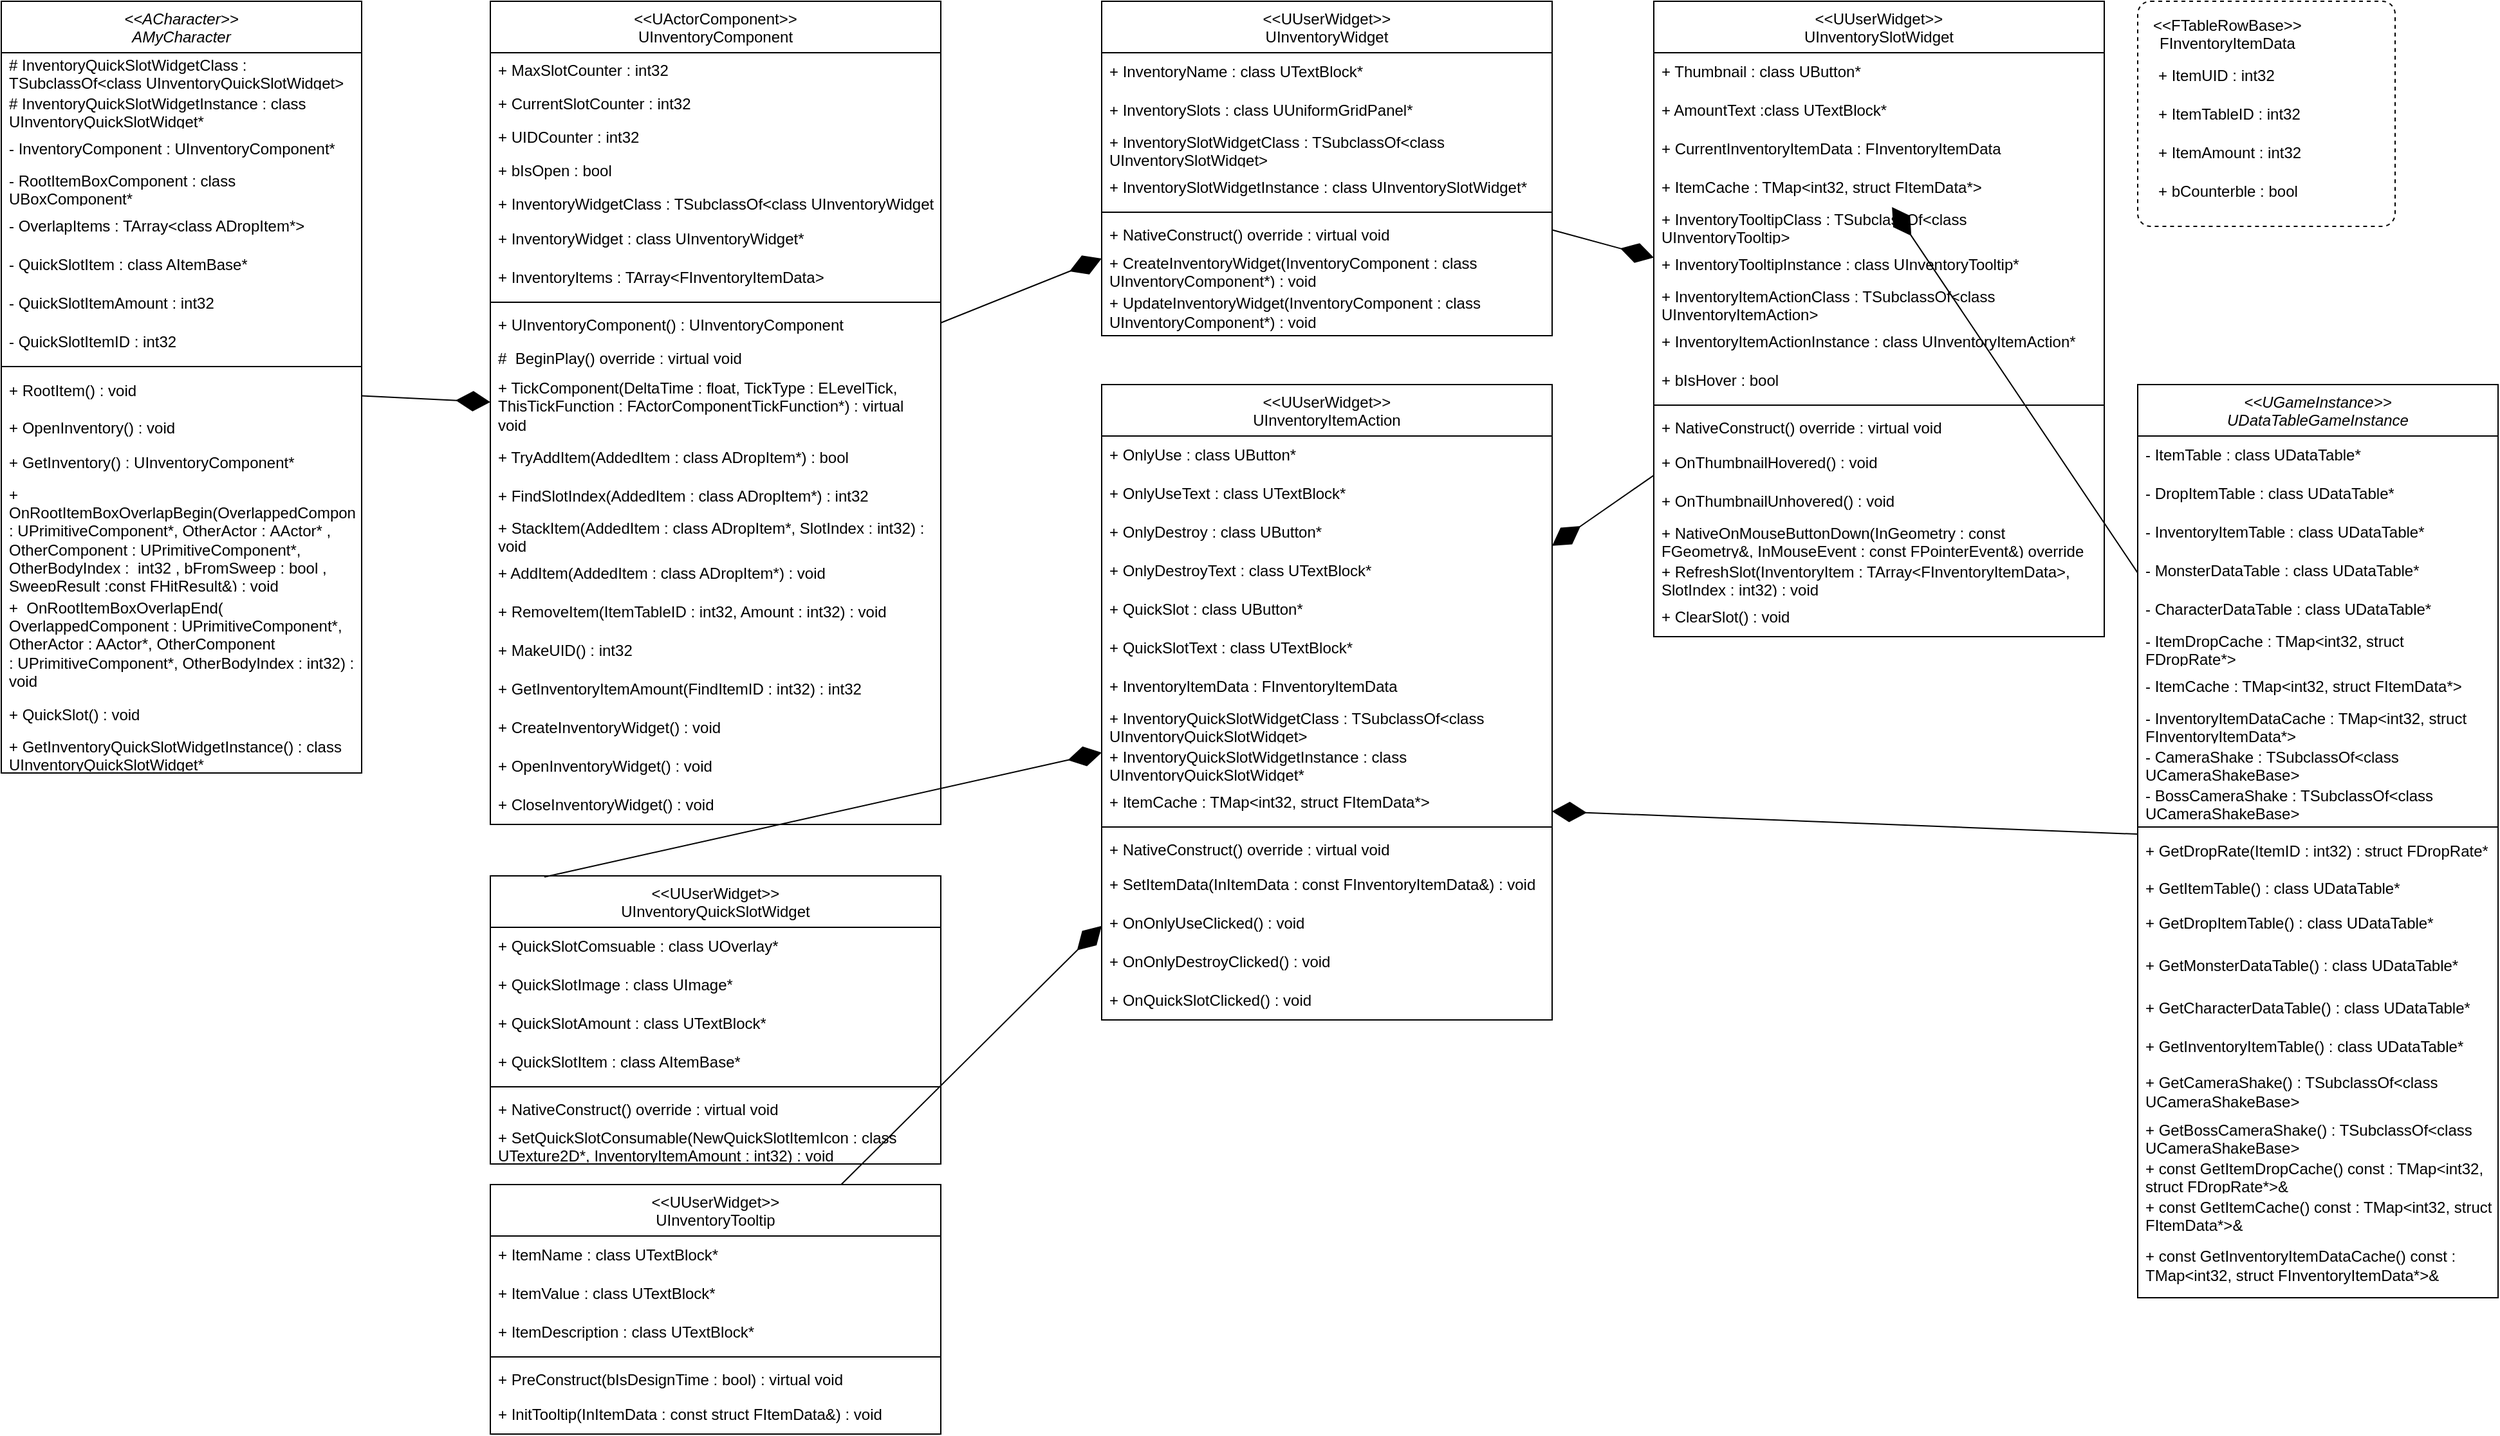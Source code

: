 <mxfile version="25.0.3">
  <diagram id="C5RBs43oDa-KdzZeNtuy" name="Page-1">
    <mxGraphModel dx="1687" dy="918" grid="1" gridSize="10" guides="1" tooltips="1" connect="1" arrows="1" fold="1" page="1" pageScale="1" pageWidth="827" pageHeight="1169" math="0" shadow="0">
      <root>
        <mxCell id="WIyWlLk6GJQsqaUBKTNV-0" />
        <mxCell id="WIyWlLk6GJQsqaUBKTNV-1" parent="WIyWlLk6GJQsqaUBKTNV-0" />
        <mxCell id="zkfFHV4jXpPFQw0GAbJ--0" value="&lt;&lt;ACharacter&gt;&gt;&#xa;AMyCharacter" style="swimlane;fontStyle=2;align=center;verticalAlign=top;childLayout=stackLayout;horizontal=1;startSize=40;horizontalStack=0;resizeParent=1;resizeLast=0;collapsible=1;marginBottom=0;rounded=0;shadow=0;strokeWidth=1;" parent="WIyWlLk6GJQsqaUBKTNV-1" vertex="1">
          <mxGeometry x="20" y="40" width="280" height="600" as="geometry">
            <mxRectangle x="230" y="140" width="160" height="26" as="alternateBounds" />
          </mxGeometry>
        </mxCell>
        <mxCell id="23qsIZbxwXjmDLCnPmqu-11" value="# InventoryQuickSlotWidgetClass : TSubclassOf&amp;lt;class UInventoryQuickSlotWidget&amp;gt;" style="text;strokeColor=none;fillColor=none;align=left;verticalAlign=middle;spacingLeft=4;spacingRight=4;overflow=hidden;points=[[0,0.5],[1,0.5]];portConstraint=eastwest;rotatable=0;whiteSpace=wrap;html=1;" parent="zkfFHV4jXpPFQw0GAbJ--0" vertex="1">
          <mxGeometry y="40" width="280" height="30" as="geometry" />
        </mxCell>
        <mxCell id="23qsIZbxwXjmDLCnPmqu-12" value="# InventoryQuickSlotWidgetInstance : class UInventoryQuickSlotWidget*" style="text;strokeColor=none;fillColor=none;align=left;verticalAlign=middle;spacingLeft=4;spacingRight=4;overflow=hidden;points=[[0,0.5],[1,0.5]];portConstraint=eastwest;rotatable=0;whiteSpace=wrap;html=1;" parent="zkfFHV4jXpPFQw0GAbJ--0" vertex="1">
          <mxGeometry y="70" width="280" height="30" as="geometry" />
        </mxCell>
        <mxCell id="23qsIZbxwXjmDLCnPmqu-13" value="- InventoryComponent : UInventoryComponent*" style="text;strokeColor=none;fillColor=none;align=left;verticalAlign=middle;spacingLeft=4;spacingRight=4;overflow=hidden;points=[[0,0.5],[1,0.5]];portConstraint=eastwest;rotatable=0;whiteSpace=wrap;html=1;" parent="zkfFHV4jXpPFQw0GAbJ--0" vertex="1">
          <mxGeometry y="100" width="280" height="30" as="geometry" />
        </mxCell>
        <mxCell id="23qsIZbxwXjmDLCnPmqu-14" value="- RootItemBoxComponent : class UBoxComponent*" style="text;strokeColor=none;fillColor=none;align=left;verticalAlign=middle;spacingLeft=4;spacingRight=4;overflow=hidden;points=[[0,0.5],[1,0.5]];portConstraint=eastwest;rotatable=0;whiteSpace=wrap;html=1;" parent="zkfFHV4jXpPFQw0GAbJ--0" vertex="1">
          <mxGeometry y="130" width="280" height="30" as="geometry" />
        </mxCell>
        <mxCell id="23qsIZbxwXjmDLCnPmqu-15" value="- OverlapItems : TArray&amp;lt;class ADropItem*&amp;gt;" style="text;strokeColor=none;fillColor=none;align=left;verticalAlign=middle;spacingLeft=4;spacingRight=4;overflow=hidden;points=[[0,0.5],[1,0.5]];portConstraint=eastwest;rotatable=0;whiteSpace=wrap;html=1;" parent="zkfFHV4jXpPFQw0GAbJ--0" vertex="1">
          <mxGeometry y="160" width="280" height="30" as="geometry" />
        </mxCell>
        <mxCell id="23qsIZbxwXjmDLCnPmqu-16" value="- QuickSlotItem : class AItemBase*" style="text;strokeColor=none;fillColor=none;align=left;verticalAlign=middle;spacingLeft=4;spacingRight=4;overflow=hidden;points=[[0,0.5],[1,0.5]];portConstraint=eastwest;rotatable=0;whiteSpace=wrap;html=1;" parent="zkfFHV4jXpPFQw0GAbJ--0" vertex="1">
          <mxGeometry y="190" width="280" height="30" as="geometry" />
        </mxCell>
        <mxCell id="23qsIZbxwXjmDLCnPmqu-17" value="- QuickSlotItemAmount : int32" style="text;strokeColor=none;fillColor=none;align=left;verticalAlign=middle;spacingLeft=4;spacingRight=4;overflow=hidden;points=[[0,0.5],[1,0.5]];portConstraint=eastwest;rotatable=0;whiteSpace=wrap;html=1;" parent="zkfFHV4jXpPFQw0GAbJ--0" vertex="1">
          <mxGeometry y="220" width="280" height="30" as="geometry" />
        </mxCell>
        <mxCell id="23qsIZbxwXjmDLCnPmqu-18" value="- QuickSlotItemID : int32" style="text;strokeColor=none;fillColor=none;align=left;verticalAlign=middle;spacingLeft=4;spacingRight=4;overflow=hidden;points=[[0,0.5],[1,0.5]];portConstraint=eastwest;rotatable=0;whiteSpace=wrap;html=1;" parent="zkfFHV4jXpPFQw0GAbJ--0" vertex="1">
          <mxGeometry y="250" width="280" height="30" as="geometry" />
        </mxCell>
        <mxCell id="zkfFHV4jXpPFQw0GAbJ--4" value="" style="line;html=1;strokeWidth=1;align=left;verticalAlign=middle;spacingTop=-1;spacingLeft=3;spacingRight=3;rotatable=0;labelPosition=right;points=[];portConstraint=eastwest;" parent="zkfFHV4jXpPFQw0GAbJ--0" vertex="1">
          <mxGeometry y="280" width="280" height="8" as="geometry" />
        </mxCell>
        <mxCell id="23qsIZbxwXjmDLCnPmqu-10" value="+ RootItem() : void" style="text;strokeColor=none;fillColor=none;align=left;verticalAlign=middle;spacingLeft=4;spacingRight=4;overflow=hidden;points=[[0,0.5],[1,0.5]];portConstraint=eastwest;rotatable=0;whiteSpace=wrap;html=1;" parent="zkfFHV4jXpPFQw0GAbJ--0" vertex="1">
          <mxGeometry y="288" width="280" height="30" as="geometry" />
        </mxCell>
        <mxCell id="zkfFHV4jXpPFQw0GAbJ--5" value="+ OpenInventory() : void" style="text;align=left;verticalAlign=top;spacingLeft=4;spacingRight=4;overflow=hidden;rotatable=0;points=[[0,0.5],[1,0.5]];portConstraint=eastwest;" parent="zkfFHV4jXpPFQw0GAbJ--0" vertex="1">
          <mxGeometry y="318" width="280" height="26" as="geometry" />
        </mxCell>
        <mxCell id="23qsIZbxwXjmDLCnPmqu-2" value="+ GetInventory() :&amp;nbsp;UInventoryComponent*" style="text;strokeColor=none;fillColor=none;align=left;verticalAlign=middle;spacingLeft=4;spacingRight=4;overflow=hidden;points=[[0,0.5],[1,0.5]];portConstraint=eastwest;rotatable=0;whiteSpace=wrap;html=1;" parent="zkfFHV4jXpPFQw0GAbJ--0" vertex="1">
          <mxGeometry y="344" width="280" height="30" as="geometry" />
        </mxCell>
        <mxCell id="23qsIZbxwXjmDLCnPmqu-131" value="+ OnRootItemBoxOverlapBegin(OverlappedComponent : UPrimitiveComponent*, OtherActor :&amp;nbsp;AActor*&amp;nbsp;, OtherComponent : UPrimitiveComponent*, OtherBodyIndex :&amp;nbsp;&amp;nbsp;int32&amp;nbsp;, bFromSweep :&amp;nbsp;bool&amp;nbsp;, SweepResult :const FHitResult&amp;amp;) : void" style="text;strokeColor=none;fillColor=none;align=left;verticalAlign=middle;spacingLeft=4;spacingRight=4;overflow=hidden;points=[[0,0.5],[1,0.5]];portConstraint=eastwest;rotatable=0;whiteSpace=wrap;html=1;" parent="zkfFHV4jXpPFQw0GAbJ--0" vertex="1">
          <mxGeometry y="374" width="280" height="86" as="geometry" />
        </mxCell>
        <mxCell id="23qsIZbxwXjmDLCnPmqu-132" value="+&amp;nbsp; OnRootItemBoxOverlapEnd( OverlappedComponent : UPrimitiveComponent*, OtherActor : AActor*, OtherComponent :&amp;nbsp;UPrimitiveComponent*, OtherBodyIndex :&amp;nbsp;int32) : void" style="text;strokeColor=none;fillColor=none;align=left;verticalAlign=middle;spacingLeft=4;spacingRight=4;overflow=hidden;points=[[0,0.5],[1,0.5]];portConstraint=eastwest;rotatable=0;whiteSpace=wrap;html=1;" parent="zkfFHV4jXpPFQw0GAbJ--0" vertex="1">
          <mxGeometry y="460" width="280" height="80" as="geometry" />
        </mxCell>
        <mxCell id="23qsIZbxwXjmDLCnPmqu-19" value="+ QuickSlot() : void" style="text;strokeColor=none;fillColor=none;align=left;verticalAlign=middle;spacingLeft=4;spacingRight=4;overflow=hidden;points=[[0,0.5],[1,0.5]];portConstraint=eastwest;rotatable=0;whiteSpace=wrap;html=1;" parent="zkfFHV4jXpPFQw0GAbJ--0" vertex="1">
          <mxGeometry y="540" width="280" height="30" as="geometry" />
        </mxCell>
        <mxCell id="23qsIZbxwXjmDLCnPmqu-133" value="+ GetInventoryQuickSlotWidgetInstance() : class UInventoryQuickSlotWidget*" style="text;strokeColor=none;fillColor=none;align=left;verticalAlign=middle;spacingLeft=4;spacingRight=4;overflow=hidden;points=[[0,0.5],[1,0.5]];portConstraint=eastwest;rotatable=0;whiteSpace=wrap;html=1;" parent="zkfFHV4jXpPFQw0GAbJ--0" vertex="1">
          <mxGeometry y="570" width="280" height="30" as="geometry" />
        </mxCell>
        <mxCell id="zkfFHV4jXpPFQw0GAbJ--17" value="&lt;&lt;UActorComponent&gt;&gt;&#xa;UInventoryComponent" style="swimlane;fontStyle=0;align=center;verticalAlign=top;childLayout=stackLayout;horizontal=1;startSize=40;horizontalStack=0;resizeParent=1;resizeLast=0;collapsible=1;marginBottom=0;rounded=0;shadow=0;strokeWidth=1;" parent="WIyWlLk6GJQsqaUBKTNV-1" vertex="1">
          <mxGeometry x="400" y="40" width="350" height="640" as="geometry">
            <mxRectangle x="550" y="140" width="160" height="26" as="alternateBounds" />
          </mxGeometry>
        </mxCell>
        <mxCell id="zkfFHV4jXpPFQw0GAbJ--18" value="+ MaxSlotCounter : int32" style="text;align=left;verticalAlign=top;spacingLeft=4;spacingRight=4;overflow=hidden;rotatable=0;points=[[0,0.5],[1,0.5]];portConstraint=eastwest;" parent="zkfFHV4jXpPFQw0GAbJ--17" vertex="1">
          <mxGeometry y="40" width="350" height="26" as="geometry" />
        </mxCell>
        <mxCell id="zkfFHV4jXpPFQw0GAbJ--19" value="+ CurrentSlotCounter : int32" style="text;align=left;verticalAlign=top;spacingLeft=4;spacingRight=4;overflow=hidden;rotatable=0;points=[[0,0.5],[1,0.5]];portConstraint=eastwest;rounded=0;shadow=0;html=0;" parent="zkfFHV4jXpPFQw0GAbJ--17" vertex="1">
          <mxGeometry y="66" width="350" height="26" as="geometry" />
        </mxCell>
        <mxCell id="zkfFHV4jXpPFQw0GAbJ--20" value="+ UIDCounter : int32" style="text;align=left;verticalAlign=top;spacingLeft=4;spacingRight=4;overflow=hidden;rotatable=0;points=[[0,0.5],[1,0.5]];portConstraint=eastwest;rounded=0;shadow=0;html=0;" parent="zkfFHV4jXpPFQw0GAbJ--17" vertex="1">
          <mxGeometry y="92" width="350" height="26" as="geometry" />
        </mxCell>
        <mxCell id="zkfFHV4jXpPFQw0GAbJ--21" value="+ bIsOpen : bool" style="text;align=left;verticalAlign=top;spacingLeft=4;spacingRight=4;overflow=hidden;rotatable=0;points=[[0,0.5],[1,0.5]];portConstraint=eastwest;rounded=0;shadow=0;html=0;" parent="zkfFHV4jXpPFQw0GAbJ--17" vertex="1">
          <mxGeometry y="118" width="350" height="26" as="geometry" />
        </mxCell>
        <mxCell id="zkfFHV4jXpPFQw0GAbJ--22" value="+ InventoryWidgetClass : TSubclassOf&lt;class UInventoryWidget&gt;" style="text;align=left;verticalAlign=top;spacingLeft=4;spacingRight=4;overflow=hidden;rotatable=0;points=[[0,0.5],[1,0.5]];portConstraint=eastwest;rounded=0;shadow=0;html=0;" parent="zkfFHV4jXpPFQw0GAbJ--17" vertex="1">
          <mxGeometry y="144" width="350" height="26" as="geometry" />
        </mxCell>
        <mxCell id="23qsIZbxwXjmDLCnPmqu-6" value="+ InventoryWidget : class UInventoryWidget*" style="text;strokeColor=none;fillColor=none;align=left;verticalAlign=middle;spacingLeft=4;spacingRight=4;overflow=hidden;points=[[0,0.5],[1,0.5]];portConstraint=eastwest;rotatable=0;whiteSpace=wrap;html=1;" parent="zkfFHV4jXpPFQw0GAbJ--17" vertex="1">
          <mxGeometry y="170" width="350" height="30" as="geometry" />
        </mxCell>
        <mxCell id="23qsIZbxwXjmDLCnPmqu-8" value="+ InventoryItems : TArray&amp;lt;FInventoryItemData&amp;gt;" style="text;strokeColor=none;fillColor=none;align=left;verticalAlign=middle;spacingLeft=4;spacingRight=4;overflow=hidden;points=[[0,0.5],[1,0.5]];portConstraint=eastwest;rotatable=0;whiteSpace=wrap;html=1;" parent="zkfFHV4jXpPFQw0GAbJ--17" vertex="1">
          <mxGeometry y="200" width="350" height="30" as="geometry" />
        </mxCell>
        <mxCell id="zkfFHV4jXpPFQw0GAbJ--23" value="" style="line;html=1;strokeWidth=1;align=left;verticalAlign=middle;spacingTop=-1;spacingLeft=3;spacingRight=3;rotatable=0;labelPosition=right;points=[];portConstraint=eastwest;" parent="zkfFHV4jXpPFQw0GAbJ--17" vertex="1">
          <mxGeometry y="230" width="350" height="8" as="geometry" />
        </mxCell>
        <mxCell id="zkfFHV4jXpPFQw0GAbJ--24" value="+ UInventoryComponent() : UInventoryComponent" style="text;align=left;verticalAlign=top;spacingLeft=4;spacingRight=4;overflow=hidden;rotatable=0;points=[[0,0.5],[1,0.5]];portConstraint=eastwest;" parent="zkfFHV4jXpPFQw0GAbJ--17" vertex="1">
          <mxGeometry y="238" width="350" height="26" as="geometry" />
        </mxCell>
        <mxCell id="zkfFHV4jXpPFQw0GAbJ--25" value="#  BeginPlay() override : virtual void" style="text;align=left;verticalAlign=top;spacingLeft=4;spacingRight=4;overflow=hidden;rotatable=0;points=[[0,0.5],[1,0.5]];portConstraint=eastwest;" parent="zkfFHV4jXpPFQw0GAbJ--17" vertex="1">
          <mxGeometry y="264" width="350" height="26" as="geometry" />
        </mxCell>
        <mxCell id="23qsIZbxwXjmDLCnPmqu-9" value="+ TickComponent(DeltaTime : float, TickType : ELevelTick, ThisTickFunction : FActorComponentTickFunction*) : virtual void" style="text;strokeColor=none;fillColor=none;align=left;verticalAlign=middle;spacingLeft=4;spacingRight=4;overflow=hidden;points=[[0,0.5],[1,0.5]];portConstraint=eastwest;rotatable=0;whiteSpace=wrap;html=1;" parent="zkfFHV4jXpPFQw0GAbJ--17" vertex="1">
          <mxGeometry y="290" width="350" height="50" as="geometry" />
        </mxCell>
        <mxCell id="23qsIZbxwXjmDLCnPmqu-30" value="+ TryAddItem(AddedItem : class ADropItem*) :&amp;nbsp;bool&amp;nbsp;" style="text;strokeColor=none;fillColor=none;align=left;verticalAlign=middle;spacingLeft=4;spacingRight=4;overflow=hidden;points=[[0,0.5],[1,0.5]];portConstraint=eastwest;rotatable=0;whiteSpace=wrap;html=1;" parent="zkfFHV4jXpPFQw0GAbJ--17" vertex="1">
          <mxGeometry y="340" width="350" height="30" as="geometry" />
        </mxCell>
        <mxCell id="23qsIZbxwXjmDLCnPmqu-31" value="+ FindSlotIndex(AddedItem : class ADropItem*) : int32" style="text;strokeColor=none;fillColor=none;align=left;verticalAlign=middle;spacingLeft=4;spacingRight=4;overflow=hidden;points=[[0,0.5],[1,0.5]];portConstraint=eastwest;rotatable=0;whiteSpace=wrap;html=1;" parent="zkfFHV4jXpPFQw0GAbJ--17" vertex="1">
          <mxGeometry y="370" width="350" height="30" as="geometry" />
        </mxCell>
        <mxCell id="23qsIZbxwXjmDLCnPmqu-32" value="+ StackItem(AddedItem : class ADropItem*, SlotIndex : int32) : void" style="text;strokeColor=none;fillColor=none;align=left;verticalAlign=middle;spacingLeft=4;spacingRight=4;overflow=hidden;points=[[0,0.5],[1,0.5]];portConstraint=eastwest;rotatable=0;whiteSpace=wrap;html=1;" parent="zkfFHV4jXpPFQw0GAbJ--17" vertex="1">
          <mxGeometry y="400" width="350" height="30" as="geometry" />
        </mxCell>
        <mxCell id="23qsIZbxwXjmDLCnPmqu-33" value="+ AddItem(AddedItem : class ADropItem*) : void" style="text;strokeColor=none;fillColor=none;align=left;verticalAlign=middle;spacingLeft=4;spacingRight=4;overflow=hidden;points=[[0,0.5],[1,0.5]];portConstraint=eastwest;rotatable=0;whiteSpace=wrap;html=1;" parent="zkfFHV4jXpPFQw0GAbJ--17" vertex="1">
          <mxGeometry y="430" width="350" height="30" as="geometry" />
        </mxCell>
        <mxCell id="23qsIZbxwXjmDLCnPmqu-34" value="+ RemoveItem(ItemTableID : int32, Amount : int32) : void" style="text;strokeColor=none;fillColor=none;align=left;verticalAlign=middle;spacingLeft=4;spacingRight=4;overflow=hidden;points=[[0,0.5],[1,0.5]];portConstraint=eastwest;rotatable=0;whiteSpace=wrap;html=1;" parent="zkfFHV4jXpPFQw0GAbJ--17" vertex="1">
          <mxGeometry y="460" width="350" height="30" as="geometry" />
        </mxCell>
        <mxCell id="23qsIZbxwXjmDLCnPmqu-35" value="+ MakeUID() : int32" style="text;strokeColor=none;fillColor=none;align=left;verticalAlign=middle;spacingLeft=4;spacingRight=4;overflow=hidden;points=[[0,0.5],[1,0.5]];portConstraint=eastwest;rotatable=0;whiteSpace=wrap;html=1;" parent="zkfFHV4jXpPFQw0GAbJ--17" vertex="1">
          <mxGeometry y="490" width="350" height="30" as="geometry" />
        </mxCell>
        <mxCell id="23qsIZbxwXjmDLCnPmqu-36" value="+ GetInventoryItemAmount(FindItemID : int32) : int32" style="text;strokeColor=none;fillColor=none;align=left;verticalAlign=middle;spacingLeft=4;spacingRight=4;overflow=hidden;points=[[0,0.5],[1,0.5]];portConstraint=eastwest;rotatable=0;whiteSpace=wrap;html=1;" parent="zkfFHV4jXpPFQw0GAbJ--17" vertex="1">
          <mxGeometry y="520" width="350" height="30" as="geometry" />
        </mxCell>
        <mxCell id="23qsIZbxwXjmDLCnPmqu-37" value="+ CreateInventoryWidget() : void" style="text;strokeColor=none;fillColor=none;align=left;verticalAlign=middle;spacingLeft=4;spacingRight=4;overflow=hidden;points=[[0,0.5],[1,0.5]];portConstraint=eastwest;rotatable=0;whiteSpace=wrap;html=1;" parent="zkfFHV4jXpPFQw0GAbJ--17" vertex="1">
          <mxGeometry y="550" width="350" height="30" as="geometry" />
        </mxCell>
        <mxCell id="23qsIZbxwXjmDLCnPmqu-38" value="+ OpenInventoryWidget() : void" style="text;strokeColor=none;fillColor=none;align=left;verticalAlign=middle;spacingLeft=4;spacingRight=4;overflow=hidden;points=[[0,0.5],[1,0.5]];portConstraint=eastwest;rotatable=0;whiteSpace=wrap;html=1;" parent="zkfFHV4jXpPFQw0GAbJ--17" vertex="1">
          <mxGeometry y="580" width="350" height="30" as="geometry" />
        </mxCell>
        <mxCell id="23qsIZbxwXjmDLCnPmqu-39" value="+ CloseInventoryWidget() : void" style="text;strokeColor=none;fillColor=none;align=left;verticalAlign=middle;spacingLeft=4;spacingRight=4;overflow=hidden;points=[[0,0.5],[1,0.5]];portConstraint=eastwest;rotatable=0;whiteSpace=wrap;html=1;" parent="zkfFHV4jXpPFQw0GAbJ--17" vertex="1">
          <mxGeometry y="610" width="350" height="30" as="geometry" />
        </mxCell>
        <mxCell id="23qsIZbxwXjmDLCnPmqu-26" value="&lt;div&gt;&lt;span style=&quot;font-weight: 400;&quot;&gt;&amp;lt;&amp;lt;&lt;/span&gt;&lt;span style=&quot;background-color: initial; font-weight: 400;&quot;&gt;UUserWidget&amp;gt;&amp;gt;&lt;/span&gt;&lt;/div&gt;&lt;span style=&quot;font-weight: 400;&quot;&gt;UInventoryWidget&lt;/span&gt;" style="swimlane;fontStyle=1;align=center;verticalAlign=top;childLayout=stackLayout;horizontal=1;startSize=40;horizontalStack=0;resizeParent=1;resizeParentMax=0;resizeLast=0;collapsible=1;marginBottom=0;whiteSpace=wrap;html=1;" parent="WIyWlLk6GJQsqaUBKTNV-1" vertex="1">
          <mxGeometry x="875" y="40" width="350" height="260" as="geometry" />
        </mxCell>
        <mxCell id="23qsIZbxwXjmDLCnPmqu-21" value="+ InventoryName : class UTextBlock*" style="text;strokeColor=none;fillColor=none;align=left;verticalAlign=middle;spacingLeft=4;spacingRight=4;overflow=hidden;points=[[0,0.5],[1,0.5]];portConstraint=eastwest;rotatable=0;whiteSpace=wrap;html=1;" parent="23qsIZbxwXjmDLCnPmqu-26" vertex="1">
          <mxGeometry y="40" width="350" height="30" as="geometry" />
        </mxCell>
        <mxCell id="23qsIZbxwXjmDLCnPmqu-22" value="+ InventorySlots : class UUniformGridPanel*&amp;nbsp;" style="text;strokeColor=none;fillColor=none;align=left;verticalAlign=middle;spacingLeft=4;spacingRight=4;overflow=hidden;points=[[0,0.5],[1,0.5]];portConstraint=eastwest;rotatable=0;whiteSpace=wrap;html=1;" parent="23qsIZbxwXjmDLCnPmqu-26" vertex="1">
          <mxGeometry y="70" width="350" height="30" as="geometry" />
        </mxCell>
        <mxCell id="23qsIZbxwXjmDLCnPmqu-23" value="+ InventorySlotWidgetClass : TSubclassOf&amp;lt;class UInventorySlotWidget&amp;gt;&amp;nbsp;" style="text;strokeColor=none;fillColor=none;align=left;verticalAlign=middle;spacingLeft=4;spacingRight=4;overflow=hidden;points=[[0,0.5],[1,0.5]];portConstraint=eastwest;rotatable=0;whiteSpace=wrap;html=1;" parent="23qsIZbxwXjmDLCnPmqu-26" vertex="1">
          <mxGeometry y="100" width="350" height="30" as="geometry" />
        </mxCell>
        <mxCell id="23qsIZbxwXjmDLCnPmqu-24" value="+ InventorySlotWidgetInstance : class UInventorySlotWidget*&amp;nbsp;" style="text;strokeColor=none;fillColor=none;align=left;verticalAlign=middle;spacingLeft=4;spacingRight=4;overflow=hidden;points=[[0,0.5],[1,0.5]];portConstraint=eastwest;rotatable=0;whiteSpace=wrap;html=1;" parent="23qsIZbxwXjmDLCnPmqu-26" vertex="1">
          <mxGeometry y="130" width="350" height="30" as="geometry" />
        </mxCell>
        <mxCell id="23qsIZbxwXjmDLCnPmqu-28" value="" style="line;strokeWidth=1;fillColor=none;align=left;verticalAlign=middle;spacingTop=-1;spacingLeft=3;spacingRight=3;rotatable=0;labelPosition=right;points=[];portConstraint=eastwest;strokeColor=inherit;" parent="23qsIZbxwXjmDLCnPmqu-26" vertex="1">
          <mxGeometry y="160" width="350" height="8" as="geometry" />
        </mxCell>
        <mxCell id="23qsIZbxwXjmDLCnPmqu-29" value="+ NativeConstruct() override : virtual void" style="text;strokeColor=none;fillColor=none;align=left;verticalAlign=top;spacingLeft=4;spacingRight=4;overflow=hidden;rotatable=0;points=[[0,0.5],[1,0.5]];portConstraint=eastwest;whiteSpace=wrap;html=1;" parent="23qsIZbxwXjmDLCnPmqu-26" vertex="1">
          <mxGeometry y="168" width="350" height="26" as="geometry" />
        </mxCell>
        <mxCell id="23qsIZbxwXjmDLCnPmqu-40" value="+ CreateInventoryWidget(InventoryComponent : class UInventoryComponent*) : void" style="text;strokeColor=none;fillColor=none;align=left;verticalAlign=middle;spacingLeft=4;spacingRight=4;overflow=hidden;points=[[0,0.5],[1,0.5]];portConstraint=eastwest;rotatable=0;whiteSpace=wrap;html=1;" parent="23qsIZbxwXjmDLCnPmqu-26" vertex="1">
          <mxGeometry y="194" width="350" height="30" as="geometry" />
        </mxCell>
        <mxCell id="23qsIZbxwXjmDLCnPmqu-41" value="+ UpdateInventoryWidget(InventoryComponent : class UInventoryComponent*) : void" style="text;strokeColor=none;fillColor=none;align=left;verticalAlign=middle;spacingLeft=4;spacingRight=4;overflow=hidden;points=[[0,0.5],[1,0.5]];portConstraint=eastwest;rotatable=0;whiteSpace=wrap;html=1;" parent="23qsIZbxwXjmDLCnPmqu-26" vertex="1">
          <mxGeometry y="224" width="350" height="36" as="geometry" />
        </mxCell>
        <mxCell id="23qsIZbxwXjmDLCnPmqu-49" value="&lt;div&gt;&lt;span style=&quot;font-weight: 400;&quot;&gt;&amp;lt;&amp;lt;&lt;/span&gt;&lt;span style=&quot;background-color: initial; font-weight: 400;&quot;&gt;UUserWidget&amp;gt;&amp;gt;&lt;/span&gt;&lt;/div&gt;&lt;span style=&quot;font-weight: 400;&quot;&gt;UInventorySlotWidget&lt;/span&gt;" style="swimlane;fontStyle=1;align=center;verticalAlign=top;childLayout=stackLayout;horizontal=1;startSize=40;horizontalStack=0;resizeParent=1;resizeParentMax=0;resizeLast=0;collapsible=1;marginBottom=0;whiteSpace=wrap;html=1;" parent="WIyWlLk6GJQsqaUBKTNV-1" vertex="1">
          <mxGeometry x="1304" y="40" width="350" height="494" as="geometry" />
        </mxCell>
        <mxCell id="23qsIZbxwXjmDLCnPmqu-50" value="+ Thumbnail : class UButton*" style="text;strokeColor=none;fillColor=none;align=left;verticalAlign=middle;spacingLeft=4;spacingRight=4;overflow=hidden;points=[[0,0.5],[1,0.5]];portConstraint=eastwest;rotatable=0;whiteSpace=wrap;html=1;" parent="23qsIZbxwXjmDLCnPmqu-49" vertex="1">
          <mxGeometry y="40" width="350" height="30" as="geometry" />
        </mxCell>
        <mxCell id="23qsIZbxwXjmDLCnPmqu-51" value="+ AmountText :class UTextBlock*" style="text;strokeColor=none;fillColor=none;align=left;verticalAlign=middle;spacingLeft=4;spacingRight=4;overflow=hidden;points=[[0,0.5],[1,0.5]];portConstraint=eastwest;rotatable=0;whiteSpace=wrap;html=1;" parent="23qsIZbxwXjmDLCnPmqu-49" vertex="1">
          <mxGeometry y="70" width="350" height="30" as="geometry" />
        </mxCell>
        <mxCell id="23qsIZbxwXjmDLCnPmqu-52" value="+ CurrentInventoryItemData : FInventoryItemData" style="text;strokeColor=none;fillColor=none;align=left;verticalAlign=middle;spacingLeft=4;spacingRight=4;overflow=hidden;points=[[0,0.5],[1,0.5]];portConstraint=eastwest;rotatable=0;whiteSpace=wrap;html=1;" parent="23qsIZbxwXjmDLCnPmqu-49" vertex="1">
          <mxGeometry y="100" width="350" height="30" as="geometry" />
        </mxCell>
        <mxCell id="23qsIZbxwXjmDLCnPmqu-53" value="+ ItemCache : TMap&amp;lt;int32, struct FItemData*&amp;gt;" style="text;strokeColor=none;fillColor=none;align=left;verticalAlign=middle;spacingLeft=4;spacingRight=4;overflow=hidden;points=[[0,0.5],[1,0.5]];portConstraint=eastwest;rotatable=0;whiteSpace=wrap;html=1;" parent="23qsIZbxwXjmDLCnPmqu-49" vertex="1">
          <mxGeometry y="130" width="350" height="30" as="geometry" />
        </mxCell>
        <mxCell id="23qsIZbxwXjmDLCnPmqu-58" value="+ InventoryTooltipClass : TSubclassOf&amp;lt;class UInventoryTooltip&amp;gt;" style="text;strokeColor=none;fillColor=none;align=left;verticalAlign=middle;spacingLeft=4;spacingRight=4;overflow=hidden;points=[[0,0.5],[1,0.5]];portConstraint=eastwest;rotatable=0;whiteSpace=wrap;html=1;" parent="23qsIZbxwXjmDLCnPmqu-49" vertex="1">
          <mxGeometry y="160" width="350" height="30" as="geometry" />
        </mxCell>
        <mxCell id="23qsIZbxwXjmDLCnPmqu-61" value="+ InventoryTooltipInstance : class UInventoryTooltip*" style="text;strokeColor=none;fillColor=none;align=left;verticalAlign=middle;spacingLeft=4;spacingRight=4;overflow=hidden;points=[[0,0.5],[1,0.5]];portConstraint=eastwest;rotatable=0;whiteSpace=wrap;html=1;" parent="23qsIZbxwXjmDLCnPmqu-49" vertex="1">
          <mxGeometry y="190" width="350" height="30" as="geometry" />
        </mxCell>
        <mxCell id="23qsIZbxwXjmDLCnPmqu-62" value="+ InventoryItemActionClass : TSubclassOf&amp;lt;class UInventoryItemAction&amp;gt;" style="text;strokeColor=none;fillColor=none;align=left;verticalAlign=middle;spacingLeft=4;spacingRight=4;overflow=hidden;points=[[0,0.5],[1,0.5]];portConstraint=eastwest;rotatable=0;whiteSpace=wrap;html=1;" parent="23qsIZbxwXjmDLCnPmqu-49" vertex="1">
          <mxGeometry y="220" width="350" height="30" as="geometry" />
        </mxCell>
        <mxCell id="23qsIZbxwXjmDLCnPmqu-63" value="+ InventoryItemActionInstance : class UInventoryItemAction*" style="text;strokeColor=none;fillColor=none;align=left;verticalAlign=middle;spacingLeft=4;spacingRight=4;overflow=hidden;points=[[0,0.5],[1,0.5]];portConstraint=eastwest;rotatable=0;whiteSpace=wrap;html=1;" parent="23qsIZbxwXjmDLCnPmqu-49" vertex="1">
          <mxGeometry y="250" width="350" height="30" as="geometry" />
        </mxCell>
        <mxCell id="23qsIZbxwXjmDLCnPmqu-64" value="+ bIsHover : bool" style="text;strokeColor=none;fillColor=none;align=left;verticalAlign=middle;spacingLeft=4;spacingRight=4;overflow=hidden;points=[[0,0.5],[1,0.5]];portConstraint=eastwest;rotatable=0;whiteSpace=wrap;html=1;" parent="23qsIZbxwXjmDLCnPmqu-49" vertex="1">
          <mxGeometry y="280" width="350" height="30" as="geometry" />
        </mxCell>
        <mxCell id="23qsIZbxwXjmDLCnPmqu-54" value="" style="line;strokeWidth=1;fillColor=none;align=left;verticalAlign=middle;spacingTop=-1;spacingLeft=3;spacingRight=3;rotatable=0;labelPosition=right;points=[];portConstraint=eastwest;strokeColor=inherit;" parent="23qsIZbxwXjmDLCnPmqu-49" vertex="1">
          <mxGeometry y="310" width="350" height="8" as="geometry" />
        </mxCell>
        <mxCell id="23qsIZbxwXjmDLCnPmqu-55" value="+ NativeConstruct() override : virtual void" style="text;strokeColor=none;fillColor=none;align=left;verticalAlign=top;spacingLeft=4;spacingRight=4;overflow=hidden;rotatable=0;points=[[0,0.5],[1,0.5]];portConstraint=eastwest;whiteSpace=wrap;html=1;" parent="23qsIZbxwXjmDLCnPmqu-49" vertex="1">
          <mxGeometry y="318" width="350" height="26" as="geometry" />
        </mxCell>
        <mxCell id="23qsIZbxwXjmDLCnPmqu-56" value="+ OnThumbnailHovered() : void" style="text;strokeColor=none;fillColor=none;align=left;verticalAlign=middle;spacingLeft=4;spacingRight=4;overflow=hidden;points=[[0,0.5],[1,0.5]];portConstraint=eastwest;rotatable=0;whiteSpace=wrap;html=1;" parent="23qsIZbxwXjmDLCnPmqu-49" vertex="1">
          <mxGeometry y="344" width="350" height="30" as="geometry" />
        </mxCell>
        <mxCell id="23qsIZbxwXjmDLCnPmqu-57" value="+ OnThumbnailUnhovered() : void" style="text;strokeColor=none;fillColor=none;align=left;verticalAlign=middle;spacingLeft=4;spacingRight=4;overflow=hidden;points=[[0,0.5],[1,0.5]];portConstraint=eastwest;rotatable=0;whiteSpace=wrap;html=1;" parent="23qsIZbxwXjmDLCnPmqu-49" vertex="1">
          <mxGeometry y="374" width="350" height="30" as="geometry" />
        </mxCell>
        <mxCell id="23qsIZbxwXjmDLCnPmqu-65" value="&lt;div&gt;&lt;span style=&quot;white-space: normal;&quot;&gt;+&amp;nbsp;NativeOnMouseButtonDown(InGeometry :&amp;nbsp;&lt;/span&gt;&lt;span style=&quot;background-color: initial;&quot;&gt;const FGeometry&amp;amp;&lt;/span&gt;&lt;span style=&quot;background-color: initial;&quot;&gt;, InMouseEvent :&amp;nbsp;&lt;/span&gt;&lt;span style=&quot;background-color: initial;&quot;&gt;const FPointerEvent&amp;amp;&lt;/span&gt;&lt;span style=&quot;background-color: initial;&quot;&gt;) override :&amp;nbsp;&lt;/span&gt;&lt;span style=&quot;background-color: initial;&quot;&gt;virtual FReply&lt;/span&gt;&lt;/div&gt;" style="text;strokeColor=none;fillColor=none;align=left;verticalAlign=middle;spacingLeft=4;spacingRight=4;overflow=hidden;points=[[0,0.5],[1,0.5]];portConstraint=eastwest;rotatable=0;whiteSpace=wrap;html=1;" parent="23qsIZbxwXjmDLCnPmqu-49" vertex="1">
          <mxGeometry y="404" width="350" height="30" as="geometry" />
        </mxCell>
        <mxCell id="23qsIZbxwXjmDLCnPmqu-66" value="+ RefreshSlot(InventoryItem : TArray&amp;lt;FInventoryItemData&amp;gt;, SlotIndex : int32) : void" style="text;strokeColor=none;fillColor=none;align=left;verticalAlign=middle;spacingLeft=4;spacingRight=4;overflow=hidden;points=[[0,0.5],[1,0.5]];portConstraint=eastwest;rotatable=0;whiteSpace=wrap;html=1;" parent="23qsIZbxwXjmDLCnPmqu-49" vertex="1">
          <mxGeometry y="434" width="350" height="30" as="geometry" />
        </mxCell>
        <mxCell id="23qsIZbxwXjmDLCnPmqu-67" value="+ ClearSlot() : void" style="text;strokeColor=none;fillColor=none;align=left;verticalAlign=middle;spacingLeft=4;spacingRight=4;overflow=hidden;points=[[0,0.5],[1,0.5]];portConstraint=eastwest;rotatable=0;whiteSpace=wrap;html=1;" parent="23qsIZbxwXjmDLCnPmqu-49" vertex="1">
          <mxGeometry y="464" width="350" height="30" as="geometry" />
        </mxCell>
        <mxCell id="23qsIZbxwXjmDLCnPmqu-68" value="&lt;div&gt;&lt;span style=&quot;font-weight: 400;&quot;&gt;&amp;lt;&amp;lt;&lt;/span&gt;&lt;span style=&quot;background-color: initial; font-weight: 400;&quot;&gt;UUserWidget&amp;gt;&amp;gt;&lt;/span&gt;&lt;/div&gt;&lt;span style=&quot;font-weight: 400;&quot;&gt;UInventoryItemAction&lt;/span&gt;" style="swimlane;fontStyle=1;align=center;verticalAlign=top;childLayout=stackLayout;horizontal=1;startSize=40;horizontalStack=0;resizeParent=1;resizeParentMax=0;resizeLast=0;collapsible=1;marginBottom=0;whiteSpace=wrap;html=1;" parent="WIyWlLk6GJQsqaUBKTNV-1" vertex="1">
          <mxGeometry x="875" y="338" width="350" height="494" as="geometry" />
        </mxCell>
        <mxCell id="23qsIZbxwXjmDLCnPmqu-69" value="+ OnlyUse : class UButton*" style="text;strokeColor=none;fillColor=none;align=left;verticalAlign=middle;spacingLeft=4;spacingRight=4;overflow=hidden;points=[[0,0.5],[1,0.5]];portConstraint=eastwest;rotatable=0;whiteSpace=wrap;html=1;" parent="23qsIZbxwXjmDLCnPmqu-68" vertex="1">
          <mxGeometry y="40" width="350" height="30" as="geometry" />
        </mxCell>
        <mxCell id="23qsIZbxwXjmDLCnPmqu-70" value="+ OnlyUseText : class UTextBlock*" style="text;strokeColor=none;fillColor=none;align=left;verticalAlign=middle;spacingLeft=4;spacingRight=4;overflow=hidden;points=[[0,0.5],[1,0.5]];portConstraint=eastwest;rotatable=0;whiteSpace=wrap;html=1;" parent="23qsIZbxwXjmDLCnPmqu-68" vertex="1">
          <mxGeometry y="70" width="350" height="30" as="geometry" />
        </mxCell>
        <mxCell id="23qsIZbxwXjmDLCnPmqu-71" value="+ OnlyDestroy : class UButton*" style="text;strokeColor=none;fillColor=none;align=left;verticalAlign=middle;spacingLeft=4;spacingRight=4;overflow=hidden;points=[[0,0.5],[1,0.5]];portConstraint=eastwest;rotatable=0;whiteSpace=wrap;html=1;" parent="23qsIZbxwXjmDLCnPmqu-68" vertex="1">
          <mxGeometry y="100" width="350" height="30" as="geometry" />
        </mxCell>
        <mxCell id="23qsIZbxwXjmDLCnPmqu-72" value="+ OnlyDestroyText :&amp;nbsp;class UTextBlock*" style="text;strokeColor=none;fillColor=none;align=left;verticalAlign=middle;spacingLeft=4;spacingRight=4;overflow=hidden;points=[[0,0.5],[1,0.5]];portConstraint=eastwest;rotatable=0;whiteSpace=wrap;html=1;" parent="23qsIZbxwXjmDLCnPmqu-68" vertex="1">
          <mxGeometry y="130" width="350" height="30" as="geometry" />
        </mxCell>
        <mxCell id="23qsIZbxwXjmDLCnPmqu-73" value="+ QuickSlot : class UButton*" style="text;strokeColor=none;fillColor=none;align=left;verticalAlign=middle;spacingLeft=4;spacingRight=4;overflow=hidden;points=[[0,0.5],[1,0.5]];portConstraint=eastwest;rotatable=0;whiteSpace=wrap;html=1;" parent="23qsIZbxwXjmDLCnPmqu-68" vertex="1">
          <mxGeometry y="160" width="350" height="30" as="geometry" />
        </mxCell>
        <mxCell id="23qsIZbxwXjmDLCnPmqu-74" value="+ QuickSlotText : class UTextBlock*" style="text;strokeColor=none;fillColor=none;align=left;verticalAlign=middle;spacingLeft=4;spacingRight=4;overflow=hidden;points=[[0,0.5],[1,0.5]];portConstraint=eastwest;rotatable=0;whiteSpace=wrap;html=1;" parent="23qsIZbxwXjmDLCnPmqu-68" vertex="1">
          <mxGeometry y="190" width="350" height="30" as="geometry" />
        </mxCell>
        <mxCell id="23qsIZbxwXjmDLCnPmqu-75" value="+ InventoryItemData : FInventoryItemData" style="text;strokeColor=none;fillColor=none;align=left;verticalAlign=middle;spacingLeft=4;spacingRight=4;overflow=hidden;points=[[0,0.5],[1,0.5]];portConstraint=eastwest;rotatable=0;whiteSpace=wrap;html=1;" parent="23qsIZbxwXjmDLCnPmqu-68" vertex="1">
          <mxGeometry y="220" width="350" height="30" as="geometry" />
        </mxCell>
        <mxCell id="23qsIZbxwXjmDLCnPmqu-76" value="+ InventoryQuickSlotWidgetClass : TSubclassOf&amp;lt;class UInventoryQuickSlotWidget&amp;gt;" style="text;strokeColor=none;fillColor=none;align=left;verticalAlign=middle;spacingLeft=4;spacingRight=4;overflow=hidden;points=[[0,0.5],[1,0.5]];portConstraint=eastwest;rotatable=0;whiteSpace=wrap;html=1;" parent="23qsIZbxwXjmDLCnPmqu-68" vertex="1">
          <mxGeometry y="250" width="350" height="30" as="geometry" />
        </mxCell>
        <mxCell id="23qsIZbxwXjmDLCnPmqu-77" value="+ InventoryQuickSlotWidgetInstance : class UInventoryQuickSlotWidget*" style="text;strokeColor=none;fillColor=none;align=left;verticalAlign=middle;spacingLeft=4;spacingRight=4;overflow=hidden;points=[[0,0.5],[1,0.5]];portConstraint=eastwest;rotatable=0;whiteSpace=wrap;html=1;" parent="23qsIZbxwXjmDLCnPmqu-68" vertex="1">
          <mxGeometry y="280" width="350" height="30" as="geometry" />
        </mxCell>
        <mxCell id="23qsIZbxwXjmDLCnPmqu-86" value="+ ItemCache : TMap&amp;lt;int32, struct FItemData*&amp;gt;" style="text;strokeColor=none;fillColor=none;align=left;verticalAlign=middle;spacingLeft=4;spacingRight=4;overflow=hidden;points=[[0,0.5],[1,0.5]];portConstraint=eastwest;rotatable=0;whiteSpace=wrap;html=1;" parent="23qsIZbxwXjmDLCnPmqu-68" vertex="1">
          <mxGeometry y="310" width="350" height="30" as="geometry" />
        </mxCell>
        <mxCell id="23qsIZbxwXjmDLCnPmqu-78" value="" style="line;strokeWidth=1;fillColor=none;align=left;verticalAlign=middle;spacingTop=-1;spacingLeft=3;spacingRight=3;rotatable=0;labelPosition=right;points=[];portConstraint=eastwest;strokeColor=inherit;" parent="23qsIZbxwXjmDLCnPmqu-68" vertex="1">
          <mxGeometry y="340" width="350" height="8" as="geometry" />
        </mxCell>
        <mxCell id="23qsIZbxwXjmDLCnPmqu-79" value="+ NativeConstruct() override : virtual void" style="text;strokeColor=none;fillColor=none;align=left;verticalAlign=top;spacingLeft=4;spacingRight=4;overflow=hidden;rotatable=0;points=[[0,0.5],[1,0.5]];portConstraint=eastwest;whiteSpace=wrap;html=1;" parent="23qsIZbxwXjmDLCnPmqu-68" vertex="1">
          <mxGeometry y="348" width="350" height="26" as="geometry" />
        </mxCell>
        <mxCell id="23qsIZbxwXjmDLCnPmqu-80" value="+ SetItemData(InItemData : const FInventoryItemData&amp;amp;) : void" style="text;strokeColor=none;fillColor=none;align=left;verticalAlign=middle;spacingLeft=4;spacingRight=4;overflow=hidden;points=[[0,0.5],[1,0.5]];portConstraint=eastwest;rotatable=0;whiteSpace=wrap;html=1;" parent="23qsIZbxwXjmDLCnPmqu-68" vertex="1">
          <mxGeometry y="374" width="350" height="30" as="geometry" />
        </mxCell>
        <mxCell id="23qsIZbxwXjmDLCnPmqu-81" value="+ OnOnlyUseClicked() : void" style="text;strokeColor=none;fillColor=none;align=left;verticalAlign=middle;spacingLeft=4;spacingRight=4;overflow=hidden;points=[[0,0.5],[1,0.5]];portConstraint=eastwest;rotatable=0;whiteSpace=wrap;html=1;" parent="23qsIZbxwXjmDLCnPmqu-68" vertex="1">
          <mxGeometry y="404" width="350" height="30" as="geometry" />
        </mxCell>
        <mxCell id="23qsIZbxwXjmDLCnPmqu-84" value="+ OnOnlyDestroyClicked() : void" style="text;strokeColor=none;fillColor=none;align=left;verticalAlign=middle;spacingLeft=4;spacingRight=4;overflow=hidden;points=[[0,0.5],[1,0.5]];portConstraint=eastwest;rotatable=0;whiteSpace=wrap;html=1;" parent="23qsIZbxwXjmDLCnPmqu-68" vertex="1">
          <mxGeometry y="434" width="350" height="30" as="geometry" />
        </mxCell>
        <mxCell id="23qsIZbxwXjmDLCnPmqu-85" value="+ OnQuickSlotClicked() : void" style="text;strokeColor=none;fillColor=none;align=left;verticalAlign=middle;spacingLeft=4;spacingRight=4;overflow=hidden;points=[[0,0.5],[1,0.5]];portConstraint=eastwest;rotatable=0;whiteSpace=wrap;html=1;" parent="23qsIZbxwXjmDLCnPmqu-68" vertex="1">
          <mxGeometry y="464" width="350" height="30" as="geometry" />
        </mxCell>
        <mxCell id="23qsIZbxwXjmDLCnPmqu-87" value="&lt;div&gt;&lt;span style=&quot;font-weight: 400;&quot;&gt;&amp;lt;&amp;lt;&lt;/span&gt;&lt;span style=&quot;background-color: initial; font-weight: 400;&quot;&gt;UUserWidget&amp;gt;&amp;gt;&lt;/span&gt;&lt;/div&gt;&lt;span style=&quot;font-weight: 400;&quot;&gt;UInventoryTooltip&lt;/span&gt;" style="swimlane;fontStyle=1;align=center;verticalAlign=top;childLayout=stackLayout;horizontal=1;startSize=40;horizontalStack=0;resizeParent=1;resizeParentMax=0;resizeLast=0;collapsible=1;marginBottom=0;whiteSpace=wrap;html=1;" parent="WIyWlLk6GJQsqaUBKTNV-1" vertex="1">
          <mxGeometry x="400" y="960" width="350" height="194" as="geometry" />
        </mxCell>
        <mxCell id="23qsIZbxwXjmDLCnPmqu-89" value="+ ItemName : class UTextBlock*" style="text;strokeColor=none;fillColor=none;align=left;verticalAlign=middle;spacingLeft=4;spacingRight=4;overflow=hidden;points=[[0,0.5],[1,0.5]];portConstraint=eastwest;rotatable=0;whiteSpace=wrap;html=1;" parent="23qsIZbxwXjmDLCnPmqu-87" vertex="1">
          <mxGeometry y="40" width="350" height="30" as="geometry" />
        </mxCell>
        <mxCell id="23qsIZbxwXjmDLCnPmqu-91" value="+ ItemValue :&amp;nbsp;class UTextBlock*" style="text;strokeColor=none;fillColor=none;align=left;verticalAlign=middle;spacingLeft=4;spacingRight=4;overflow=hidden;points=[[0,0.5],[1,0.5]];portConstraint=eastwest;rotatable=0;whiteSpace=wrap;html=1;" parent="23qsIZbxwXjmDLCnPmqu-87" vertex="1">
          <mxGeometry y="70" width="350" height="30" as="geometry" />
        </mxCell>
        <mxCell id="23qsIZbxwXjmDLCnPmqu-93" value="+ ItemDescription : class UTextBlock*" style="text;strokeColor=none;fillColor=none;align=left;verticalAlign=middle;spacingLeft=4;spacingRight=4;overflow=hidden;points=[[0,0.5],[1,0.5]];portConstraint=eastwest;rotatable=0;whiteSpace=wrap;html=1;" parent="23qsIZbxwXjmDLCnPmqu-87" vertex="1">
          <mxGeometry y="100" width="350" height="30" as="geometry" />
        </mxCell>
        <mxCell id="23qsIZbxwXjmDLCnPmqu-98" value="" style="line;strokeWidth=1;fillColor=none;align=left;verticalAlign=middle;spacingTop=-1;spacingLeft=3;spacingRight=3;rotatable=0;labelPosition=right;points=[];portConstraint=eastwest;strokeColor=inherit;" parent="23qsIZbxwXjmDLCnPmqu-87" vertex="1">
          <mxGeometry y="130" width="350" height="8" as="geometry" />
        </mxCell>
        <mxCell id="23qsIZbxwXjmDLCnPmqu-99" value="+ PreConstruct(bIsDesignTime : bool) : virtual void&amp;nbsp;" style="text;strokeColor=none;fillColor=none;align=left;verticalAlign=top;spacingLeft=4;spacingRight=4;overflow=hidden;rotatable=0;points=[[0,0.5],[1,0.5]];portConstraint=eastwest;whiteSpace=wrap;html=1;" parent="23qsIZbxwXjmDLCnPmqu-87" vertex="1">
          <mxGeometry y="138" width="350" height="26" as="geometry" />
        </mxCell>
        <mxCell id="23qsIZbxwXjmDLCnPmqu-100" value="+ InitTooltip(InItemData : const struct FItemData&amp;amp;) : void" style="text;strokeColor=none;fillColor=none;align=left;verticalAlign=middle;spacingLeft=4;spacingRight=4;overflow=hidden;points=[[0,0.5],[1,0.5]];portConstraint=eastwest;rotatable=0;whiteSpace=wrap;html=1;" parent="23qsIZbxwXjmDLCnPmqu-87" vertex="1">
          <mxGeometry y="164" width="350" height="30" as="geometry" />
        </mxCell>
        <mxCell id="23qsIZbxwXjmDLCnPmqu-104" value="&lt;div&gt;&lt;span style=&quot;font-weight: 400;&quot;&gt;&amp;lt;&amp;lt;&lt;/span&gt;&lt;span style=&quot;background-color: initial; font-weight: 400;&quot;&gt;UUserWidget&amp;gt;&amp;gt;&lt;/span&gt;&lt;/div&gt;&lt;span style=&quot;font-weight: 400;&quot;&gt;UInventoryQuickSlotWidget&lt;/span&gt;" style="swimlane;fontStyle=1;align=center;verticalAlign=top;childLayout=stackLayout;horizontal=1;startSize=40;horizontalStack=0;resizeParent=1;resizeParentMax=0;resizeLast=0;collapsible=1;marginBottom=0;whiteSpace=wrap;html=1;" parent="WIyWlLk6GJQsqaUBKTNV-1" vertex="1">
          <mxGeometry x="400" y="720" width="350" height="224" as="geometry" />
        </mxCell>
        <mxCell id="23qsIZbxwXjmDLCnPmqu-105" value="+ QuickSlotComsuable : class UOverlay*" style="text;strokeColor=none;fillColor=none;align=left;verticalAlign=middle;spacingLeft=4;spacingRight=4;overflow=hidden;points=[[0,0.5],[1,0.5]];portConstraint=eastwest;rotatable=0;whiteSpace=wrap;html=1;" parent="23qsIZbxwXjmDLCnPmqu-104" vertex="1">
          <mxGeometry y="40" width="350" height="30" as="geometry" />
        </mxCell>
        <mxCell id="23qsIZbxwXjmDLCnPmqu-106" value="+ QuickSlotImage : class UImage*" style="text;strokeColor=none;fillColor=none;align=left;verticalAlign=middle;spacingLeft=4;spacingRight=4;overflow=hidden;points=[[0,0.5],[1,0.5]];portConstraint=eastwest;rotatable=0;whiteSpace=wrap;html=1;" parent="23qsIZbxwXjmDLCnPmqu-104" vertex="1">
          <mxGeometry y="70" width="350" height="30" as="geometry" />
        </mxCell>
        <mxCell id="23qsIZbxwXjmDLCnPmqu-107" value="+ QuickSlotAmount : class UTextBlock*" style="text;strokeColor=none;fillColor=none;align=left;verticalAlign=middle;spacingLeft=4;spacingRight=4;overflow=hidden;points=[[0,0.5],[1,0.5]];portConstraint=eastwest;rotatable=0;whiteSpace=wrap;html=1;" parent="23qsIZbxwXjmDLCnPmqu-104" vertex="1">
          <mxGeometry y="100" width="350" height="30" as="geometry" />
        </mxCell>
        <mxCell id="23qsIZbxwXjmDLCnPmqu-111" value="+ QuickSlotItem : class AItemBase*" style="text;strokeColor=none;fillColor=none;align=left;verticalAlign=middle;spacingLeft=4;spacingRight=4;overflow=hidden;points=[[0,0.5],[1,0.5]];portConstraint=eastwest;rotatable=0;whiteSpace=wrap;html=1;" parent="23qsIZbxwXjmDLCnPmqu-104" vertex="1">
          <mxGeometry y="130" width="350" height="30" as="geometry" />
        </mxCell>
        <mxCell id="23qsIZbxwXjmDLCnPmqu-108" value="" style="line;strokeWidth=1;fillColor=none;align=left;verticalAlign=middle;spacingTop=-1;spacingLeft=3;spacingRight=3;rotatable=0;labelPosition=right;points=[];portConstraint=eastwest;strokeColor=inherit;" parent="23qsIZbxwXjmDLCnPmqu-104" vertex="1">
          <mxGeometry y="160" width="350" height="8" as="geometry" />
        </mxCell>
        <mxCell id="23qsIZbxwXjmDLCnPmqu-109" value="+ NativeConstruct() override : virtual void" style="text;strokeColor=none;fillColor=none;align=left;verticalAlign=top;spacingLeft=4;spacingRight=4;overflow=hidden;rotatable=0;points=[[0,0.5],[1,0.5]];portConstraint=eastwest;whiteSpace=wrap;html=1;" parent="23qsIZbxwXjmDLCnPmqu-104" vertex="1">
          <mxGeometry y="168" width="350" height="26" as="geometry" />
        </mxCell>
        <mxCell id="23qsIZbxwXjmDLCnPmqu-110" value="+ SetQuickSlotConsumable(NewQuickSlotItemIcon : class UTexture2D*, InventoryItemAmount : int32) : void" style="text;strokeColor=none;fillColor=none;align=left;verticalAlign=middle;spacingLeft=4;spacingRight=4;overflow=hidden;points=[[0,0.5],[1,0.5]];portConstraint=eastwest;rotatable=0;whiteSpace=wrap;html=1;" parent="23qsIZbxwXjmDLCnPmqu-104" vertex="1">
          <mxGeometry y="194" width="350" height="30" as="geometry" />
        </mxCell>
        <mxCell id="G0ofT134D1DOn4r2Eg24-9" value="" style="endArrow=diamondThin;endFill=1;endSize=24;html=1;rounded=0;" edge="1" parent="WIyWlLk6GJQsqaUBKTNV-1" source="zkfFHV4jXpPFQw0GAbJ--0" target="zkfFHV4jXpPFQw0GAbJ--17">
          <mxGeometry width="160" relative="1" as="geometry">
            <mxPoint x="780" y="760" as="sourcePoint" />
            <mxPoint x="940" y="760" as="targetPoint" />
          </mxGeometry>
        </mxCell>
        <mxCell id="G0ofT134D1DOn4r2Eg24-11" value="" style="endArrow=diamondThin;endFill=1;endSize=24;html=1;rounded=0;" edge="1" parent="WIyWlLk6GJQsqaUBKTNV-1" source="zkfFHV4jXpPFQw0GAbJ--17" target="23qsIZbxwXjmDLCnPmqu-26">
          <mxGeometry width="160" relative="1" as="geometry">
            <mxPoint x="340" y="610" as="sourcePoint" />
            <mxPoint x="410" y="370" as="targetPoint" />
          </mxGeometry>
        </mxCell>
        <mxCell id="G0ofT134D1DOn4r2Eg24-12" value="" style="endArrow=diamondThin;endFill=1;endSize=24;html=1;rounded=0;" edge="1" parent="WIyWlLk6GJQsqaUBKTNV-1" source="23qsIZbxwXjmDLCnPmqu-26" target="23qsIZbxwXjmDLCnPmqu-49">
          <mxGeometry width="160" relative="1" as="geometry">
            <mxPoint x="595" y="328" as="sourcePoint" />
            <mxPoint x="885" y="234" as="targetPoint" />
          </mxGeometry>
        </mxCell>
        <mxCell id="G0ofT134D1DOn4r2Eg24-13" value="" style="endArrow=diamondThin;endFill=1;endSize=24;html=1;rounded=0;" edge="1" parent="WIyWlLk6GJQsqaUBKTNV-1" source="23qsIZbxwXjmDLCnPmqu-49" target="23qsIZbxwXjmDLCnPmqu-68">
          <mxGeometry width="160" relative="1" as="geometry">
            <mxPoint x="1235" y="226" as="sourcePoint" />
            <mxPoint x="1314" y="248" as="targetPoint" />
          </mxGeometry>
        </mxCell>
        <mxCell id="G0ofT134D1DOn4r2Eg24-14" value="" style="endArrow=diamondThin;endFill=1;endSize=24;html=1;rounded=0;" edge="1" parent="WIyWlLk6GJQsqaUBKTNV-1" source="23qsIZbxwXjmDLCnPmqu-87" target="23qsIZbxwXjmDLCnPmqu-68">
          <mxGeometry width="160" relative="1" as="geometry">
            <mxPoint x="995" y="940" as="sourcePoint" />
            <mxPoint x="1155" y="940" as="targetPoint" />
          </mxGeometry>
        </mxCell>
        <mxCell id="G0ofT134D1DOn4r2Eg24-15" value="" style="endArrow=diamondThin;endFill=1;endSize=24;html=1;rounded=0;exitX=0.12;exitY=0.004;exitDx=0;exitDy=0;exitPerimeter=0;" edge="1" parent="WIyWlLk6GJQsqaUBKTNV-1" source="23qsIZbxwXjmDLCnPmqu-104" target="23qsIZbxwXjmDLCnPmqu-68">
          <mxGeometry width="160" relative="1" as="geometry">
            <mxPoint x="1305" y="730" as="sourcePoint" />
            <mxPoint x="1465" y="730" as="targetPoint" />
          </mxGeometry>
        </mxCell>
        <mxCell id="G0ofT134D1DOn4r2Eg24-18" value="&lt;&lt;UGameInstance&gt;&gt;&#xa;UDataTableGameInstance" style="swimlane;fontStyle=2;align=center;verticalAlign=top;childLayout=stackLayout;horizontal=1;startSize=40;horizontalStack=0;resizeParent=1;resizeLast=0;collapsible=1;marginBottom=0;rounded=0;shadow=0;strokeWidth=1;" vertex="1" parent="WIyWlLk6GJQsqaUBKTNV-1">
          <mxGeometry x="1680" y="338" width="280" height="710" as="geometry">
            <mxRectangle x="230" y="140" width="160" height="26" as="alternateBounds" />
          </mxGeometry>
        </mxCell>
        <mxCell id="G0ofT134D1DOn4r2Eg24-19" value="- ItemTable : class UDataTable*&amp;nbsp;" style="text;strokeColor=none;fillColor=none;align=left;verticalAlign=middle;spacingLeft=4;spacingRight=4;overflow=hidden;points=[[0,0.5],[1,0.5]];portConstraint=eastwest;rotatable=0;whiteSpace=wrap;html=1;" vertex="1" parent="G0ofT134D1DOn4r2Eg24-18">
          <mxGeometry y="40" width="280" height="30" as="geometry" />
        </mxCell>
        <mxCell id="G0ofT134D1DOn4r2Eg24-20" value="- DropItemTable : class UDataTable*" style="text;strokeColor=none;fillColor=none;align=left;verticalAlign=middle;spacingLeft=4;spacingRight=4;overflow=hidden;points=[[0,0.5],[1,0.5]];portConstraint=eastwest;rotatable=0;whiteSpace=wrap;html=1;" vertex="1" parent="G0ofT134D1DOn4r2Eg24-18">
          <mxGeometry y="70" width="280" height="30" as="geometry" />
        </mxCell>
        <mxCell id="G0ofT134D1DOn4r2Eg24-21" value="- InventoryItemTable : class UDataTable*" style="text;strokeColor=none;fillColor=none;align=left;verticalAlign=middle;spacingLeft=4;spacingRight=4;overflow=hidden;points=[[0,0.5],[1,0.5]];portConstraint=eastwest;rotatable=0;whiteSpace=wrap;html=1;" vertex="1" parent="G0ofT134D1DOn4r2Eg24-18">
          <mxGeometry y="100" width="280" height="30" as="geometry" />
        </mxCell>
        <mxCell id="G0ofT134D1DOn4r2Eg24-22" value="- MonsterDataTable : class UDataTable*" style="text;strokeColor=none;fillColor=none;align=left;verticalAlign=middle;spacingLeft=4;spacingRight=4;overflow=hidden;points=[[0,0.5],[1,0.5]];portConstraint=eastwest;rotatable=0;whiteSpace=wrap;html=1;" vertex="1" parent="G0ofT134D1DOn4r2Eg24-18">
          <mxGeometry y="130" width="280" height="30" as="geometry" />
        </mxCell>
        <mxCell id="G0ofT134D1DOn4r2Eg24-24" value="- CharacterDataTable : class UDataTable*" style="text;strokeColor=none;fillColor=none;align=left;verticalAlign=middle;spacingLeft=4;spacingRight=4;overflow=hidden;points=[[0,0.5],[1,0.5]];portConstraint=eastwest;rotatable=0;whiteSpace=wrap;html=1;" vertex="1" parent="G0ofT134D1DOn4r2Eg24-18">
          <mxGeometry y="160" width="280" height="30" as="geometry" />
        </mxCell>
        <mxCell id="G0ofT134D1DOn4r2Eg24-23" value="- ItemDropCache : TMap&amp;lt;int32, struct FDropRate*&amp;gt;" style="text;strokeColor=none;fillColor=none;align=left;verticalAlign=middle;spacingLeft=4;spacingRight=4;overflow=hidden;points=[[0,0.5],[1,0.5]];portConstraint=eastwest;rotatable=0;whiteSpace=wrap;html=1;" vertex="1" parent="G0ofT134D1DOn4r2Eg24-18">
          <mxGeometry y="190" width="280" height="30" as="geometry" />
        </mxCell>
        <mxCell id="G0ofT134D1DOn4r2Eg24-25" value="- ItemCache : TMap&amp;lt;int32, struct FItemData*&amp;gt;" style="text;strokeColor=none;fillColor=none;align=left;verticalAlign=middle;spacingLeft=4;spacingRight=4;overflow=hidden;points=[[0,0.5],[1,0.5]];portConstraint=eastwest;rotatable=0;whiteSpace=wrap;html=1;" vertex="1" parent="G0ofT134D1DOn4r2Eg24-18">
          <mxGeometry y="220" width="280" height="30" as="geometry" />
        </mxCell>
        <mxCell id="G0ofT134D1DOn4r2Eg24-26" value="- InventoryItemDataCache : TMap&amp;lt;int32, struct FInventoryItemData*&amp;gt;" style="text;strokeColor=none;fillColor=none;align=left;verticalAlign=middle;spacingLeft=4;spacingRight=4;overflow=hidden;points=[[0,0.5],[1,0.5]];portConstraint=eastwest;rotatable=0;whiteSpace=wrap;html=1;" vertex="1" parent="G0ofT134D1DOn4r2Eg24-18">
          <mxGeometry y="250" width="280" height="30" as="geometry" />
        </mxCell>
        <mxCell id="G0ofT134D1DOn4r2Eg24-35" value="- CameraShake : TSubclassOf&amp;lt;class UCameraShakeBase&amp;gt;" style="text;strokeColor=none;fillColor=none;align=left;verticalAlign=middle;spacingLeft=4;spacingRight=4;overflow=hidden;points=[[0,0.5],[1,0.5]];portConstraint=eastwest;rotatable=0;whiteSpace=wrap;html=1;" vertex="1" parent="G0ofT134D1DOn4r2Eg24-18">
          <mxGeometry y="280" width="280" height="30" as="geometry" />
        </mxCell>
        <mxCell id="G0ofT134D1DOn4r2Eg24-36" value="- BossCameraShake : TSubclassOf&amp;lt;class UCameraShakeBase&amp;gt;" style="text;strokeColor=none;fillColor=none;align=left;verticalAlign=middle;spacingLeft=4;spacingRight=4;overflow=hidden;points=[[0,0.5],[1,0.5]];portConstraint=eastwest;rotatable=0;whiteSpace=wrap;html=1;" vertex="1" parent="G0ofT134D1DOn4r2Eg24-18">
          <mxGeometry y="310" width="280" height="30" as="geometry" />
        </mxCell>
        <mxCell id="G0ofT134D1DOn4r2Eg24-27" value="" style="line;html=1;strokeWidth=1;align=left;verticalAlign=middle;spacingTop=-1;spacingLeft=3;spacingRight=3;rotatable=0;labelPosition=right;points=[];portConstraint=eastwest;" vertex="1" parent="G0ofT134D1DOn4r2Eg24-18">
          <mxGeometry y="340" width="280" height="8" as="geometry" />
        </mxCell>
        <mxCell id="G0ofT134D1DOn4r2Eg24-28" value="+ GetDropRate(ItemID : int32) : struct FDropRate*" style="text;strokeColor=none;fillColor=none;align=left;verticalAlign=middle;spacingLeft=4;spacingRight=4;overflow=hidden;points=[[0,0.5],[1,0.5]];portConstraint=eastwest;rotatable=0;whiteSpace=wrap;html=1;" vertex="1" parent="G0ofT134D1DOn4r2Eg24-18">
          <mxGeometry y="348" width="280" height="30" as="geometry" />
        </mxCell>
        <mxCell id="G0ofT134D1DOn4r2Eg24-29" value="+ GetItemTable() : class UDataTable*" style="text;align=left;verticalAlign=top;spacingLeft=4;spacingRight=4;overflow=hidden;rotatable=0;points=[[0,0.5],[1,0.5]];portConstraint=eastwest;" vertex="1" parent="G0ofT134D1DOn4r2Eg24-18">
          <mxGeometry y="378" width="280" height="26" as="geometry" />
        </mxCell>
        <mxCell id="G0ofT134D1DOn4r2Eg24-30" value="+ GetDropItemTable() : class UDataTable*" style="text;strokeColor=none;fillColor=none;align=left;verticalAlign=middle;spacingLeft=4;spacingRight=4;overflow=hidden;points=[[0,0.5],[1,0.5]];portConstraint=eastwest;rotatable=0;whiteSpace=wrap;html=1;" vertex="1" parent="G0ofT134D1DOn4r2Eg24-18">
          <mxGeometry y="404" width="280" height="30" as="geometry" />
        </mxCell>
        <mxCell id="G0ofT134D1DOn4r2Eg24-31" value="+ GetMonsterDataTable() : class UDataTable*" style="text;strokeColor=none;fillColor=none;align=left;verticalAlign=middle;spacingLeft=4;spacingRight=4;overflow=hidden;points=[[0,0.5],[1,0.5]];portConstraint=eastwest;rotatable=0;whiteSpace=wrap;html=1;" vertex="1" parent="G0ofT134D1DOn4r2Eg24-18">
          <mxGeometry y="434" width="280" height="36" as="geometry" />
        </mxCell>
        <mxCell id="G0ofT134D1DOn4r2Eg24-32" value="+ GetCharacterDataTable() : class UDataTable*" style="text;strokeColor=none;fillColor=none;align=left;verticalAlign=middle;spacingLeft=4;spacingRight=4;overflow=hidden;points=[[0,0.5],[1,0.5]];portConstraint=eastwest;rotatable=0;whiteSpace=wrap;html=1;" vertex="1" parent="G0ofT134D1DOn4r2Eg24-18">
          <mxGeometry y="470" width="280" height="30" as="geometry" />
        </mxCell>
        <mxCell id="G0ofT134D1DOn4r2Eg24-33" value="+ GetInventoryItemTable() : class UDataTable*" style="text;strokeColor=none;fillColor=none;align=left;verticalAlign=middle;spacingLeft=4;spacingRight=4;overflow=hidden;points=[[0,0.5],[1,0.5]];portConstraint=eastwest;rotatable=0;whiteSpace=wrap;html=1;" vertex="1" parent="G0ofT134D1DOn4r2Eg24-18">
          <mxGeometry y="500" width="280" height="30" as="geometry" />
        </mxCell>
        <mxCell id="G0ofT134D1DOn4r2Eg24-34" value="+ GetCameraShake() : TSubclassOf&amp;lt;class UCameraShakeBase&amp;gt;" style="text;strokeColor=none;fillColor=none;align=left;verticalAlign=middle;spacingLeft=4;spacingRight=4;overflow=hidden;points=[[0,0.5],[1,0.5]];portConstraint=eastwest;rotatable=0;whiteSpace=wrap;html=1;" vertex="1" parent="G0ofT134D1DOn4r2Eg24-18">
          <mxGeometry y="530" width="280" height="40" as="geometry" />
        </mxCell>
        <mxCell id="G0ofT134D1DOn4r2Eg24-37" value="+ GetBossCameraShake() : TSubclassOf&amp;lt;class UCameraShakeBase&amp;gt;" style="text;strokeColor=none;fillColor=none;align=left;verticalAlign=middle;spacingLeft=4;spacingRight=4;overflow=hidden;points=[[0,0.5],[1,0.5]];portConstraint=eastwest;rotatable=0;whiteSpace=wrap;html=1;" vertex="1" parent="G0ofT134D1DOn4r2Eg24-18">
          <mxGeometry y="570" width="280" height="30" as="geometry" />
        </mxCell>
        <mxCell id="G0ofT134D1DOn4r2Eg24-38" value="+ const&amp;nbsp;GetItemDropCache() const : TMap&amp;lt;int32, struct FDropRate*&amp;gt;&amp;amp;" style="text;strokeColor=none;fillColor=none;align=left;verticalAlign=middle;spacingLeft=4;spacingRight=4;overflow=hidden;points=[[0,0.5],[1,0.5]];portConstraint=eastwest;rotatable=0;whiteSpace=wrap;html=1;" vertex="1" parent="G0ofT134D1DOn4r2Eg24-18">
          <mxGeometry y="600" width="280" height="30" as="geometry" />
        </mxCell>
        <mxCell id="G0ofT134D1DOn4r2Eg24-39" value="+ const&amp;nbsp;GetItemCache() const : TMap&amp;lt;int32, struct FItemData*&amp;gt;&amp;amp;" style="text;strokeColor=none;fillColor=none;align=left;verticalAlign=middle;spacingLeft=4;spacingRight=4;overflow=hidden;points=[[0,0.5],[1,0.5]];portConstraint=eastwest;rotatable=0;whiteSpace=wrap;html=1;" vertex="1" parent="G0ofT134D1DOn4r2Eg24-18">
          <mxGeometry y="630" width="280" height="30" as="geometry" />
        </mxCell>
        <mxCell id="G0ofT134D1DOn4r2Eg24-40" value="+ const&amp;nbsp;GetInventoryItemDataCache() const : TMap&amp;lt;int32, struct FInventoryItemData*&amp;gt;&amp;amp;" style="text;strokeColor=none;fillColor=none;align=left;verticalAlign=middle;spacingLeft=4;spacingRight=4;overflow=hidden;points=[[0,0.5],[1,0.5]];portConstraint=eastwest;rotatable=0;whiteSpace=wrap;html=1;" vertex="1" parent="G0ofT134D1DOn4r2Eg24-18">
          <mxGeometry y="660" width="280" height="50" as="geometry" />
        </mxCell>
        <mxCell id="G0ofT134D1DOn4r2Eg24-46" value="&lt;span style=&quot;text-align: center;&quot;&gt;&amp;lt;&amp;lt;FTableRowBase&amp;gt;&amp;gt;&lt;/span&gt;&lt;div style=&quot;text-align: center; font-weight: 700;&quot;&gt;&lt;span style=&quot;font-weight: normal;&quot;&gt;FInventoryItemData&lt;/span&gt;&lt;/div&gt;" style="dashed=1;rounded=1;absoluteArcSize=1;arcSize=20;html=1;verticalAlign=top;align=left;spacingTop=5;spacingLeft=10;whiteSpace=wrap;" vertex="1" parent="WIyWlLk6GJQsqaUBKTNV-1">
          <mxGeometry x="1680" y="40" width="200" height="175" as="geometry" />
        </mxCell>
        <mxCell id="G0ofT134D1DOn4r2Eg24-47" value="+ ItemUID : int32" style="text;strokeColor=none;fillColor=none;align=left;verticalAlign=middle;spacingLeft=4;spacingRight=4;overflow=hidden;points=[[0,0.5],[1,0.5]];portConstraint=eastwest;rotatable=0;whiteSpace=wrap;html=1;" vertex="1" parent="WIyWlLk6GJQsqaUBKTNV-1">
          <mxGeometry x="1690" y="82.5" width="140" height="30" as="geometry" />
        </mxCell>
        <mxCell id="G0ofT134D1DOn4r2Eg24-48" value="+ ItemTableID : int32" style="text;strokeColor=none;fillColor=none;align=left;verticalAlign=middle;spacingLeft=4;spacingRight=4;overflow=hidden;points=[[0,0.5],[1,0.5]];portConstraint=eastwest;rotatable=0;whiteSpace=wrap;html=1;" vertex="1" parent="WIyWlLk6GJQsqaUBKTNV-1">
          <mxGeometry x="1690" y="112.5" width="140" height="30" as="geometry" />
        </mxCell>
        <mxCell id="G0ofT134D1DOn4r2Eg24-49" value="+ ItemAmount : int32" style="text;strokeColor=none;fillColor=none;align=left;verticalAlign=middle;spacingLeft=4;spacingRight=4;overflow=hidden;points=[[0,0.5],[1,0.5]];portConstraint=eastwest;rotatable=0;whiteSpace=wrap;html=1;" vertex="1" parent="WIyWlLk6GJQsqaUBKTNV-1">
          <mxGeometry x="1690" y="142.5" width="140" height="30" as="geometry" />
        </mxCell>
        <mxCell id="G0ofT134D1DOn4r2Eg24-50" value="+ bCounterble : bool" style="text;strokeColor=none;fillColor=none;align=left;verticalAlign=middle;spacingLeft=4;spacingRight=4;overflow=hidden;points=[[0,0.5],[1,0.5]];portConstraint=eastwest;rotatable=0;whiteSpace=wrap;html=1;" vertex="1" parent="WIyWlLk6GJQsqaUBKTNV-1">
          <mxGeometry x="1690" y="172.5" width="140" height="30" as="geometry" />
        </mxCell>
        <mxCell id="G0ofT134D1DOn4r2Eg24-51" value="" style="endArrow=diamondThin;endFill=1;endSize=24;html=1;rounded=0;" edge="1" parent="WIyWlLk6GJQsqaUBKTNV-1" source="G0ofT134D1DOn4r2Eg24-18" target="23qsIZbxwXjmDLCnPmqu-86">
          <mxGeometry width="160" relative="1" as="geometry">
            <mxPoint x="1300" y="620" as="sourcePoint" />
            <mxPoint x="1460" y="620" as="targetPoint" />
          </mxGeometry>
        </mxCell>
        <mxCell id="G0ofT134D1DOn4r2Eg24-52" value="" style="endArrow=diamondThin;endFill=1;endSize=24;html=1;rounded=0;" edge="1" parent="WIyWlLk6GJQsqaUBKTNV-1" source="G0ofT134D1DOn4r2Eg24-18" target="23qsIZbxwXjmDLCnPmqu-53">
          <mxGeometry width="160" relative="1" as="geometry">
            <mxPoint x="1850" y="250" as="sourcePoint" />
            <mxPoint x="2010" y="250" as="targetPoint" />
          </mxGeometry>
        </mxCell>
      </root>
    </mxGraphModel>
  </diagram>
</mxfile>
